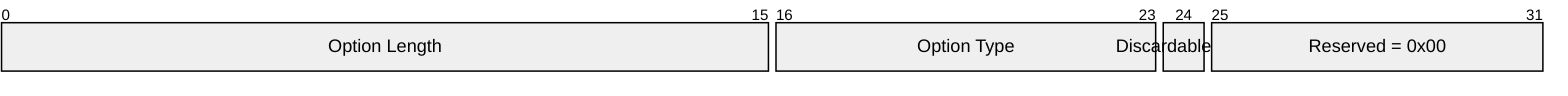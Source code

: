 packet-beta
0-15: "Option Length"
16-23: "Option Type"
24: "Discardable Flag"
25-31: "Reserved = 0x00"